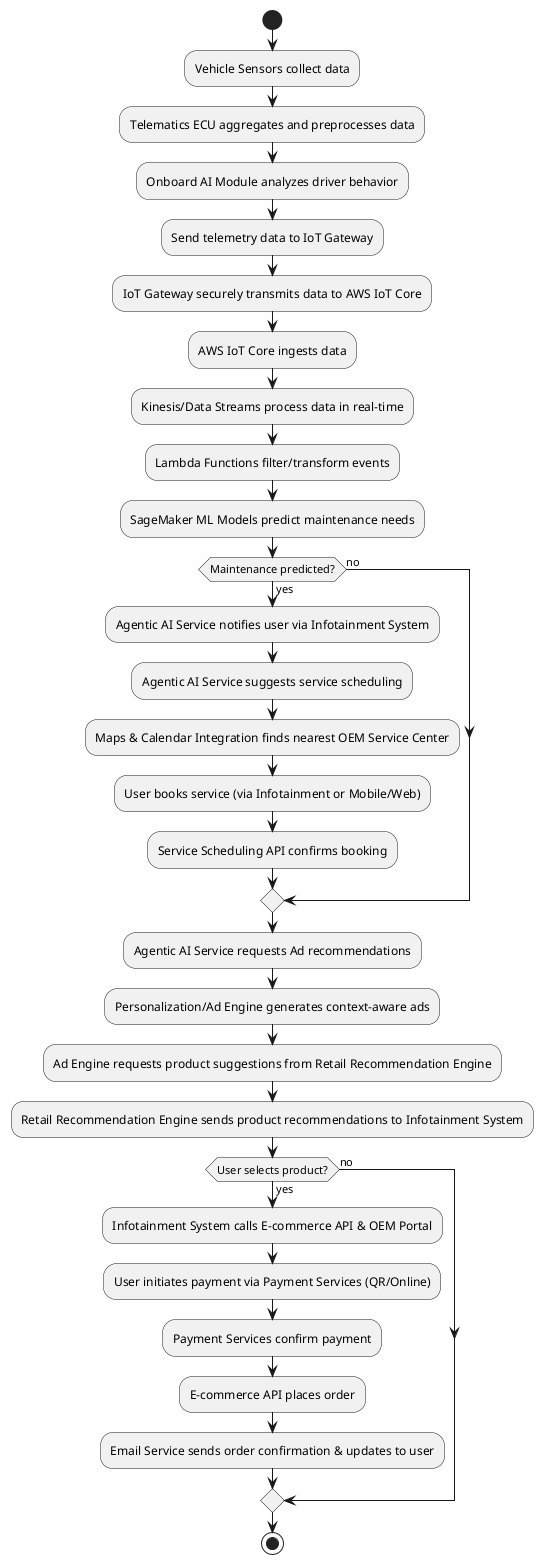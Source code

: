 @startuml Code_Flow_Predictive_Maintenance_Ecommerce

start

:Vehicle Sensors collect data;
:Telematics ECU aggregates and preprocesses data;
:Onboard AI Module analyzes driver behavior;
:Send telemetry data to IoT Gateway;

:IoT Gateway securely transmits data to AWS IoT Core;

:AWS IoT Core ingests data;
:Kinesis/Data Streams process data in real-time;
:Lambda Functions filter/transform events;
:SageMaker ML Models predict maintenance needs;

if (Maintenance predicted?) then (yes)
  :Agentic AI Service notifies user via Infotainment System;
  :Agentic AI Service suggests service scheduling;
  :Maps & Calendar Integration finds nearest OEM Service Center;
  :User books service (via Infotainment or Mobile/Web);
  :Service Scheduling API confirms booking;
else (no)
endif

:Agentic AI Service requests Ad recommendations;
:Personalization/Ad Engine generates context-aware ads;
:Ad Engine requests product suggestions from Retail Recommendation Engine;
:Retail Recommendation Engine sends product recommendations to Infotainment System;

if (User selects product?) then (yes)
  :Infotainment System calls E-commerce API & OEM Portal;
  :User initiates payment via Payment Services (QR/Online);
  :Payment Services confirm payment;
  :E-commerce API places order;
  :Email Service sends order confirmation & updates to user;
else (no)
endif

stop

@enduml